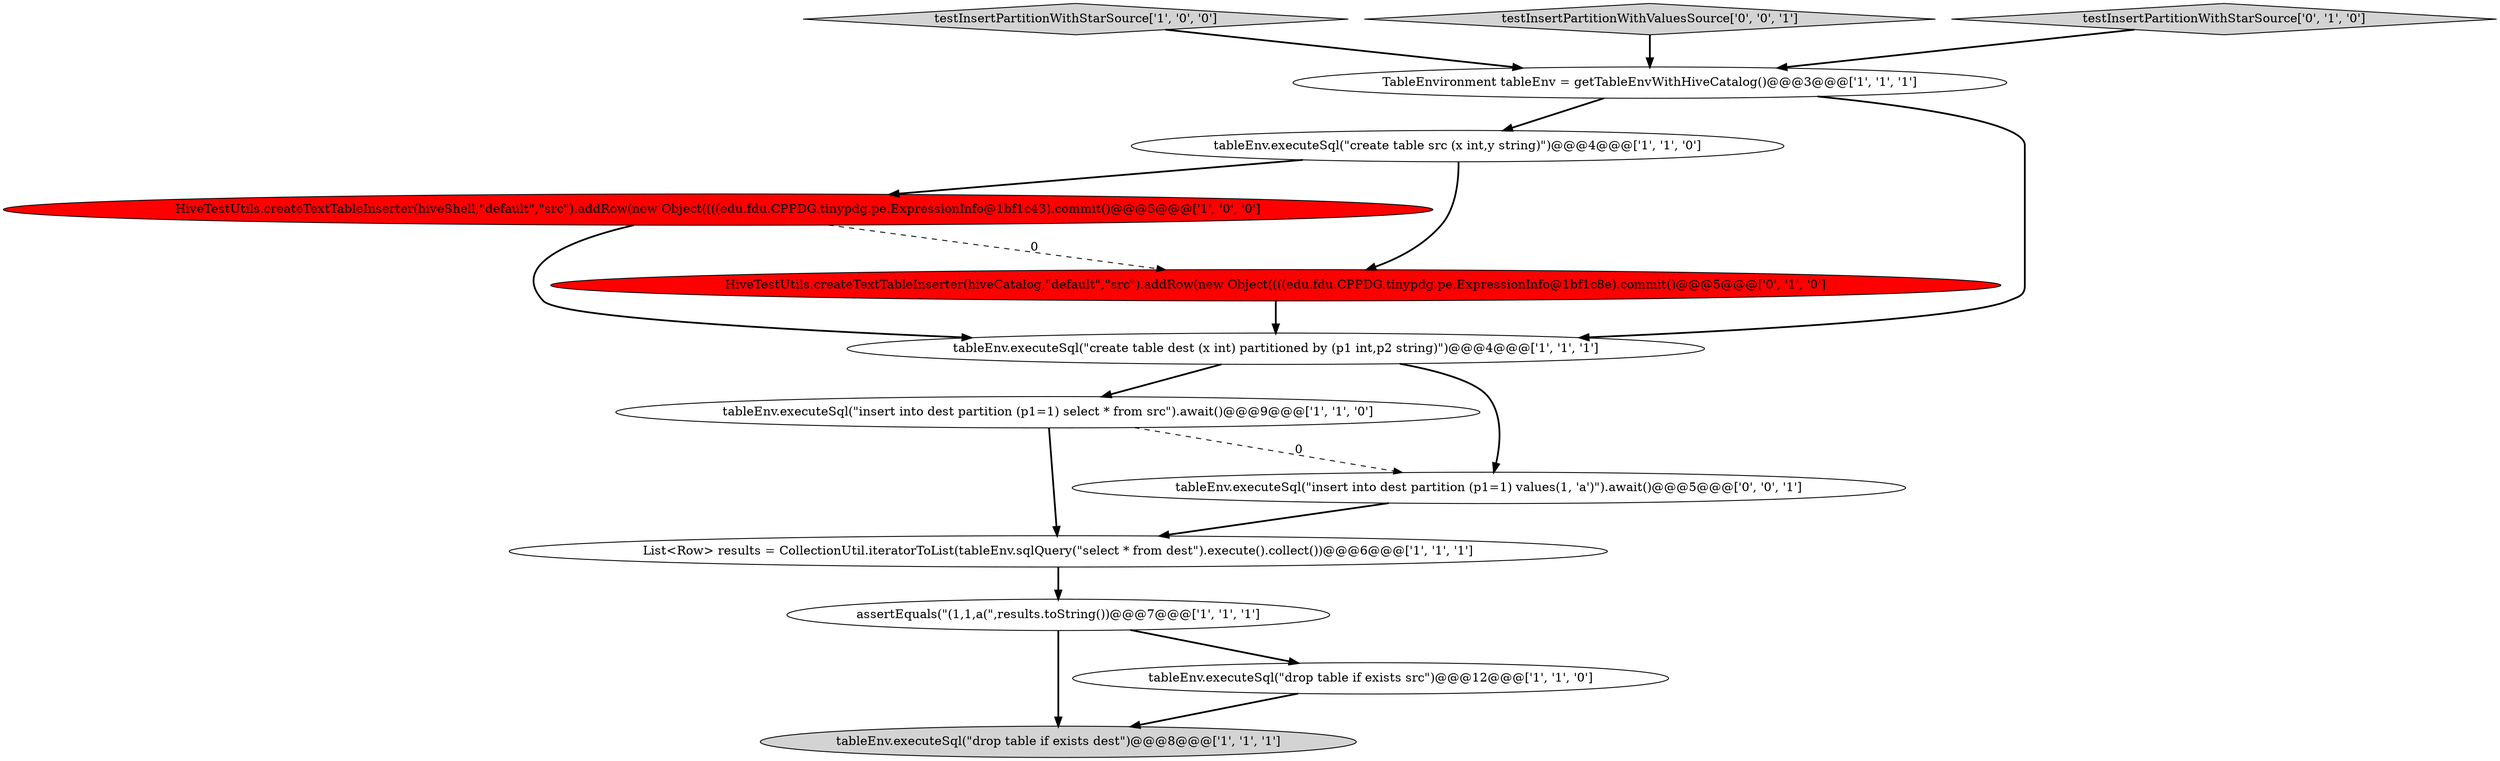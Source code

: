 digraph {
4 [style = filled, label = "tableEnv.executeSql(\"drop table if exists dest\")@@@8@@@['1', '1', '1']", fillcolor = lightgray, shape = ellipse image = "AAA0AAABBB1BBB"];
7 [style = filled, label = "tableEnv.executeSql(\"drop table if exists src\")@@@12@@@['1', '1', '0']", fillcolor = white, shape = ellipse image = "AAA0AAABBB1BBB"];
5 [style = filled, label = "tableEnv.executeSql(\"insert into dest partition (p1=1) select * from src\").await()@@@9@@@['1', '1', '0']", fillcolor = white, shape = ellipse image = "AAA0AAABBB1BBB"];
1 [style = filled, label = "List<Row> results = CollectionUtil.iteratorToList(tableEnv.sqlQuery(\"select * from dest\").execute().collect())@@@6@@@['1', '1', '1']", fillcolor = white, shape = ellipse image = "AAA0AAABBB1BBB"];
12 [style = filled, label = "tableEnv.executeSql(\"insert into dest partition (p1=1) values(1, 'a')\").await()@@@5@@@['0', '0', '1']", fillcolor = white, shape = ellipse image = "AAA0AAABBB3BBB"];
2 [style = filled, label = "tableEnv.executeSql(\"create table src (x int,y string)\")@@@4@@@['1', '1', '0']", fillcolor = white, shape = ellipse image = "AAA0AAABBB1BBB"];
6 [style = filled, label = "HiveTestUtils.createTextTableInserter(hiveShell,\"default\",\"src\").addRow(new Object((((edu.fdu.CPPDG.tinypdg.pe.ExpressionInfo@1bf1c43).commit()@@@5@@@['1', '0', '0']", fillcolor = red, shape = ellipse image = "AAA1AAABBB1BBB"];
8 [style = filled, label = "tableEnv.executeSql(\"create table dest (x int) partitioned by (p1 int,p2 string)\")@@@4@@@['1', '1', '1']", fillcolor = white, shape = ellipse image = "AAA0AAABBB1BBB"];
3 [style = filled, label = "testInsertPartitionWithStarSource['1', '0', '0']", fillcolor = lightgray, shape = diamond image = "AAA0AAABBB1BBB"];
13 [style = filled, label = "testInsertPartitionWithValuesSource['0', '0', '1']", fillcolor = lightgray, shape = diamond image = "AAA0AAABBB3BBB"];
0 [style = filled, label = "TableEnvironment tableEnv = getTableEnvWithHiveCatalog()@@@3@@@['1', '1', '1']", fillcolor = white, shape = ellipse image = "AAA0AAABBB1BBB"];
9 [style = filled, label = "assertEquals(\"(1,1,a(\",results.toString())@@@7@@@['1', '1', '1']", fillcolor = white, shape = ellipse image = "AAA0AAABBB1BBB"];
11 [style = filled, label = "testInsertPartitionWithStarSource['0', '1', '0']", fillcolor = lightgray, shape = diamond image = "AAA0AAABBB2BBB"];
10 [style = filled, label = "HiveTestUtils.createTextTableInserter(hiveCatalog,\"default\",\"src\").addRow(new Object((((edu.fdu.CPPDG.tinypdg.pe.ExpressionInfo@1bf1c8e).commit()@@@5@@@['0', '1', '0']", fillcolor = red, shape = ellipse image = "AAA1AAABBB2BBB"];
3->0 [style = bold, label=""];
5->1 [style = bold, label=""];
13->0 [style = bold, label=""];
6->10 [style = dashed, label="0"];
11->0 [style = bold, label=""];
5->12 [style = dashed, label="0"];
7->4 [style = bold, label=""];
8->5 [style = bold, label=""];
10->8 [style = bold, label=""];
9->7 [style = bold, label=""];
2->10 [style = bold, label=""];
12->1 [style = bold, label=""];
9->4 [style = bold, label=""];
2->6 [style = bold, label=""];
8->12 [style = bold, label=""];
1->9 [style = bold, label=""];
6->8 [style = bold, label=""];
0->2 [style = bold, label=""];
0->8 [style = bold, label=""];
}
